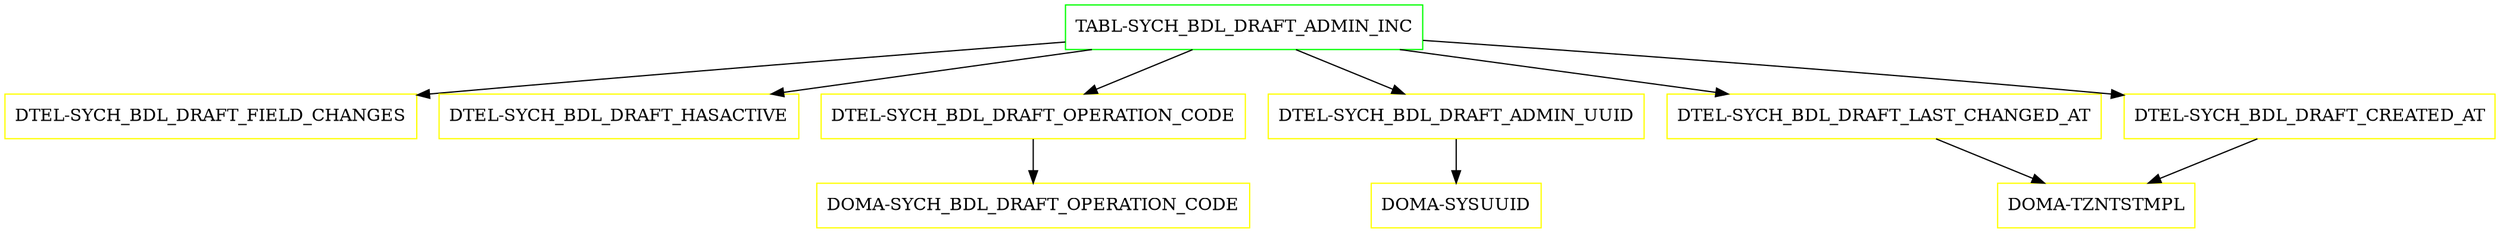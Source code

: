 digraph G {
  "TABL-SYCH_BDL_DRAFT_ADMIN_INC" [shape=box,color=green];
  "DTEL-SYCH_BDL_DRAFT_FIELD_CHANGES" [shape=box,color=yellow,URL="./DTEL_SYCH_BDL_DRAFT_FIELD_CHANGES.html"];
  "DTEL-SYCH_BDL_DRAFT_HASACTIVE" [shape=box,color=yellow,URL="./DTEL_SYCH_BDL_DRAFT_HASACTIVE.html"];
  "DTEL-SYCH_BDL_DRAFT_OPERATION_CODE" [shape=box,color=yellow,URL="./DTEL_SYCH_BDL_DRAFT_OPERATION_CODE.html"];
  "DOMA-SYCH_BDL_DRAFT_OPERATION_CODE" [shape=box,color=yellow,URL="./DOMA_SYCH_BDL_DRAFT_OPERATION_CODE.html"];
  "DTEL-SYCH_BDL_DRAFT_ADMIN_UUID" [shape=box,color=yellow,URL="./DTEL_SYCH_BDL_DRAFT_ADMIN_UUID.html"];
  "DOMA-SYSUUID" [shape=box,color=yellow,URL="./DOMA_SYSUUID.html"];
  "DTEL-SYCH_BDL_DRAFT_LAST_CHANGED_AT" [shape=box,color=yellow,URL="./DTEL_SYCH_BDL_DRAFT_LAST_CHANGED_AT.html"];
  "DOMA-TZNTSTMPL" [shape=box,color=yellow,URL="./DOMA_TZNTSTMPL.html"];
  "DTEL-SYCH_BDL_DRAFT_CREATED_AT" [shape=box,color=yellow,URL="./DTEL_SYCH_BDL_DRAFT_CREATED_AT.html"];
  "TABL-SYCH_BDL_DRAFT_ADMIN_INC" -> "DTEL-SYCH_BDL_DRAFT_CREATED_AT";
  "TABL-SYCH_BDL_DRAFT_ADMIN_INC" -> "DTEL-SYCH_BDL_DRAFT_LAST_CHANGED_AT";
  "TABL-SYCH_BDL_DRAFT_ADMIN_INC" -> "DTEL-SYCH_BDL_DRAFT_ADMIN_UUID";
  "TABL-SYCH_BDL_DRAFT_ADMIN_INC" -> "DTEL-SYCH_BDL_DRAFT_OPERATION_CODE";
  "TABL-SYCH_BDL_DRAFT_ADMIN_INC" -> "DTEL-SYCH_BDL_DRAFT_HASACTIVE";
  "TABL-SYCH_BDL_DRAFT_ADMIN_INC" -> "DTEL-SYCH_BDL_DRAFT_FIELD_CHANGES";
  "DTEL-SYCH_BDL_DRAFT_OPERATION_CODE" -> "DOMA-SYCH_BDL_DRAFT_OPERATION_CODE";
  "DTEL-SYCH_BDL_DRAFT_ADMIN_UUID" -> "DOMA-SYSUUID";
  "DTEL-SYCH_BDL_DRAFT_LAST_CHANGED_AT" -> "DOMA-TZNTSTMPL";
  "DTEL-SYCH_BDL_DRAFT_CREATED_AT" -> "DOMA-TZNTSTMPL";
}
